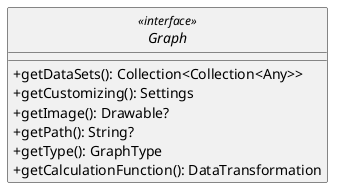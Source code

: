 @startuml

skinparam monochrome true
skinparam shadowing false
skinparam genericDisplay old
skinparam classAttributeIconSize 0
hide circle

interface Graph <<interface>> {
    'Does this always recompute the DataSets? If not how does it decide when to recompute?
    +getDataSets(): Collection<Collection<Any>>
    +getCustomizing(): Settings
    +getImage(): Drawable?
    +getPath(): String?
    +getType(): GraphType
    +getCalculationFunction(): DataTransformation
}

@enduml